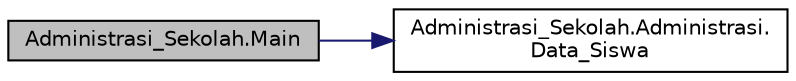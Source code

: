 digraph "Administrasi_Sekolah.Main"
{
 // LATEX_PDF_SIZE
  edge [fontname="Helvetica",fontsize="10",labelfontname="Helvetica",labelfontsize="10"];
  node [fontname="Helvetica",fontsize="10",shape=record];
  rankdir="LR";
  Node1 [label="Administrasi_Sekolah.Main",height=0.2,width=0.4,color="black", fillcolor="grey75", style="filled", fontcolor="black",tooltip=" "];
  Node1 -> Node2 [color="midnightblue",fontsize="10",style="solid",fontname="Helvetica"];
  Node2 [label="Administrasi_Sekolah.Administrasi.\lData_Siswa",height=0.2,width=0.4,color="black", fillcolor="white", style="filled",URL="$d5/d9b/class_administrasi___sekolah_1_1_administrasi.html#a1d4ee1ed1b50fc476e8f9730eec10935",tooltip=" "];
}
